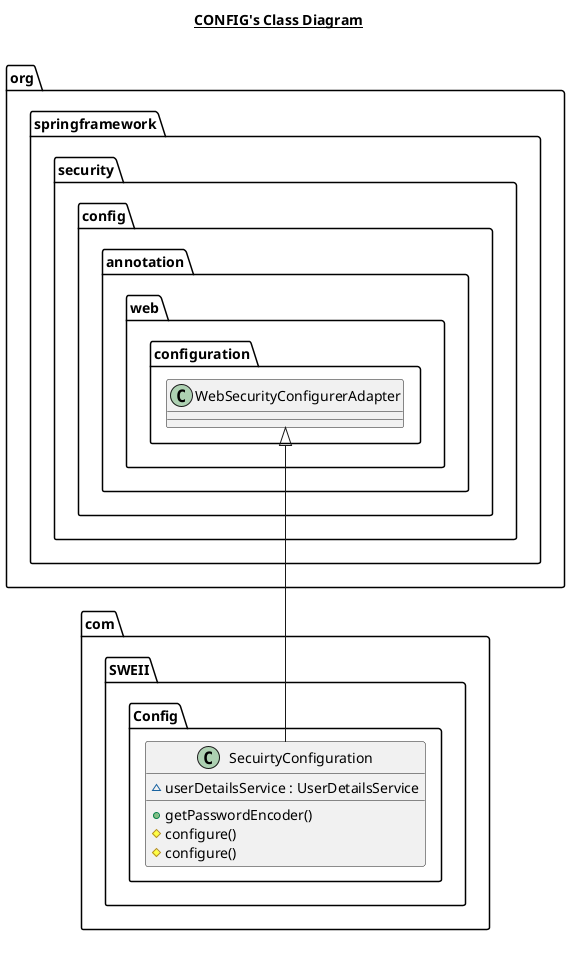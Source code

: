 @startuml

title __CONFIG's Class Diagram__\n

  namespace com.SWEII {
    namespace Config {
      class com.SWEII.Config.SecuirtyConfiguration {
          ~ userDetailsService : UserDetailsService
          + getPasswordEncoder()
          # configure()
          # configure()
      }
    }
  }
  

  com.SWEII.Config.SecuirtyConfiguration -up-|> org.springframework.security.config.annotation.web.configuration.WebSecurityConfigurerAdapter


right footer

endfooter

@enduml
